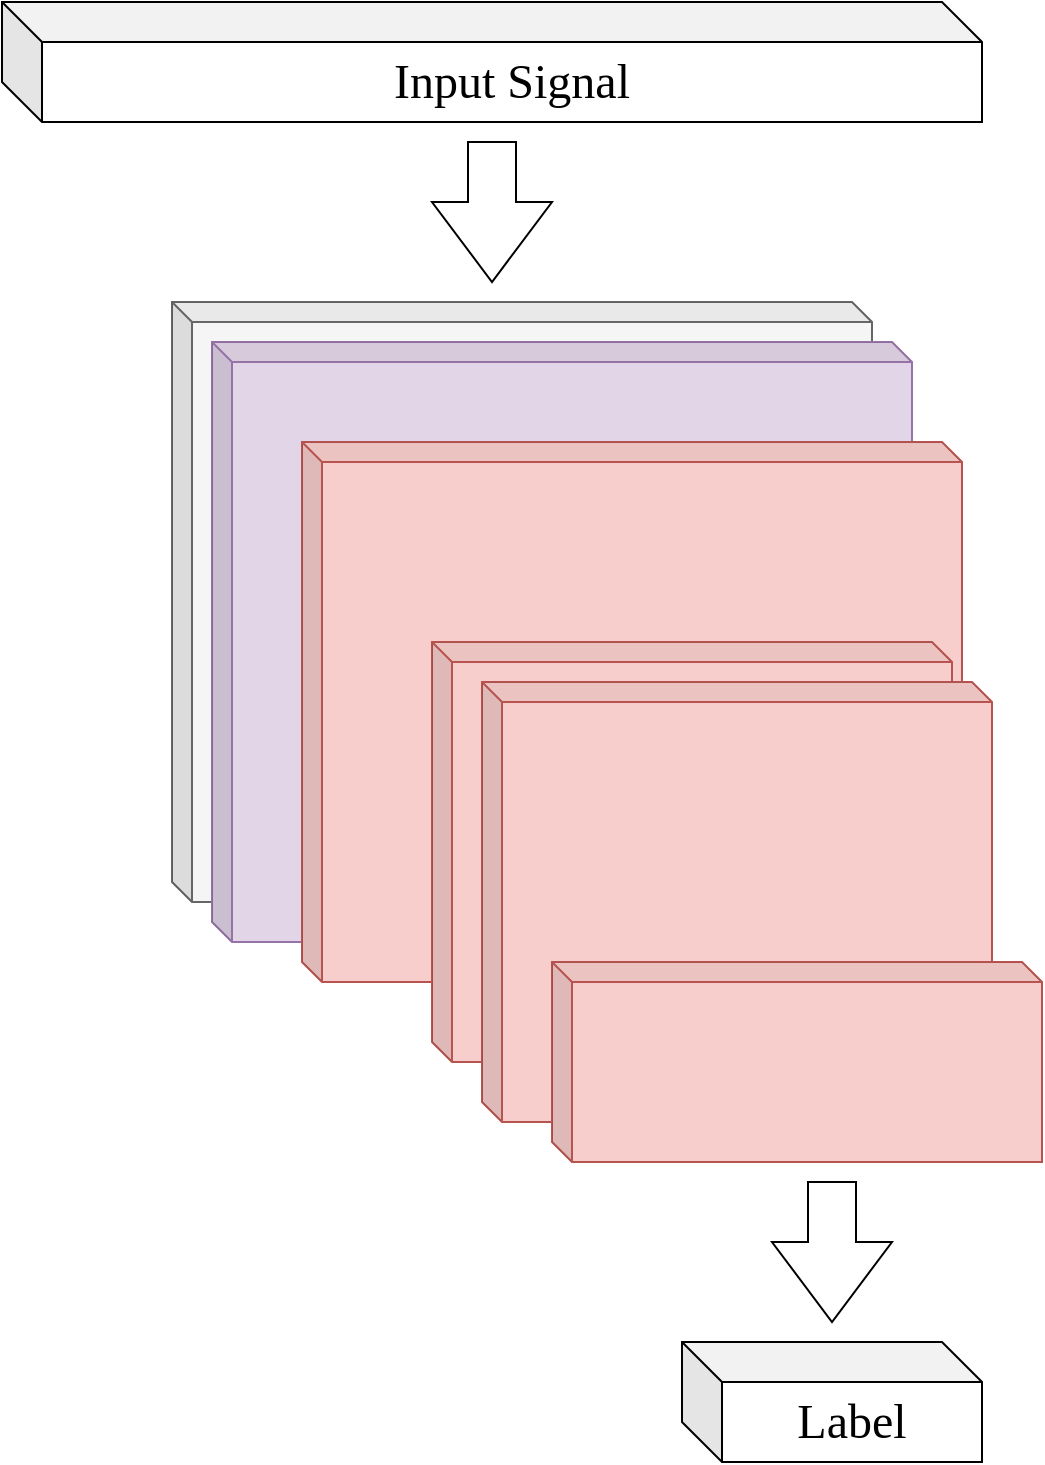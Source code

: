 <mxfile version="15.6.6"><diagram id="INHiX17gvgv9tZZqCgyh" name="Page-1"><mxGraphModel dx="1990" dy="1153" grid="1" gridSize="10" guides="1" tooltips="1" connect="1" arrows="1" fold="1" page="1" pageScale="1" pageWidth="850" pageHeight="1100" math="0" shadow="0"><root><mxCell id="0"/><mxCell id="1" parent="0"/><mxCell id="uWlEpInCetAmP9q7H_Yw-1" value="" style="shape=cube;whiteSpace=wrap;html=1;boundedLbl=1;backgroundOutline=1;darkOpacity=0.05;darkOpacity2=0.1;size=10;fillColor=#f5f5f5;strokeColor=#666666;fontColor=#333333;" parent="1" vertex="1"><mxGeometry x="135" y="210" width="350" height="300" as="geometry"/></mxCell><mxCell id="uWlEpInCetAmP9q7H_Yw-2" value="&lt;font style=&quot;font-size: 24px&quot; face=&quot;Lucida Console&quot;&gt;Input Signal&lt;/font&gt;" style="shape=cube;whiteSpace=wrap;html=1;boundedLbl=1;backgroundOutline=1;darkOpacity=0.05;darkOpacity2=0.1;fontColor=default;strokeColor=default;fillColor=default;size=20;" parent="1" vertex="1"><mxGeometry x="50" y="60" width="490" height="60" as="geometry"/></mxCell><mxCell id="uWlEpInCetAmP9q7H_Yw-3" value="" style="shape=cube;whiteSpace=wrap;html=1;boundedLbl=1;backgroundOutline=1;darkOpacity=0.05;darkOpacity2=0.1;size=10;fillColor=#e1d5e7;strokeColor=#9673a6;fontColor=default;" parent="1" vertex="1"><mxGeometry x="155" y="230" width="350" height="300" as="geometry"/></mxCell><mxCell id="uWlEpInCetAmP9q7H_Yw-11" value="" style="html=1;shadow=0;dashed=0;align=center;verticalAlign=middle;shape=mxgraph.arrows2.arrow;dy=0.6;dx=40;direction=south;notch=0;fontColor=default;strokeColor=default;fillColor=default;" parent="1" vertex="1"><mxGeometry x="265" y="130" width="60" height="70" as="geometry"/></mxCell><mxCell id="SlfpYVHACfYGU0d6OYr7-1" value="" style="shape=cube;whiteSpace=wrap;html=1;boundedLbl=1;backgroundOutline=1;darkOpacity=0.05;darkOpacity2=0.1;size=10;fillColor=#f8cecc;strokeColor=#b85450;fontColor=default;" vertex="1" parent="1"><mxGeometry x="200" y="280" width="330" height="270" as="geometry"/></mxCell><mxCell id="uWlEpInCetAmP9q7H_Yw-18" value="" style="shape=cube;whiteSpace=wrap;html=1;boundedLbl=1;backgroundOutline=1;darkOpacity=0.05;darkOpacity2=0.1;size=10;fillColor=#f8cecc;strokeColor=#b85450;fontColor=default;" parent="1" vertex="1"><mxGeometry x="265" y="380" width="260" height="210" as="geometry"/></mxCell><mxCell id="uWlEpInCetAmP9q7H_Yw-6" value="" style="shape=cube;whiteSpace=wrap;html=1;boundedLbl=1;backgroundOutline=1;darkOpacity=0.05;darkOpacity2=0.1;size=10;fillColor=#f8cecc;strokeColor=#b85450;fontColor=default;" parent="1" vertex="1"><mxGeometry x="290" y="400" width="255" height="220" as="geometry"/></mxCell><mxCell id="uWlEpInCetAmP9q7H_Yw-7" value="&lt;font style=&quot;font-size: 24px&quot; face=&quot;Lucida Console&quot;&gt;Label&lt;br&gt;&lt;/font&gt;" style="shape=cube;whiteSpace=wrap;html=1;boundedLbl=1;backgroundOutline=1;darkOpacity=0.05;darkOpacity2=0.1;fontColor=default;strokeColor=default;fillColor=default;size=20;" parent="1" vertex="1"><mxGeometry x="390" y="730" width="150" height="60" as="geometry"/></mxCell><mxCell id="uWlEpInCetAmP9q7H_Yw-8" value="" style="shape=cube;whiteSpace=wrap;html=1;boundedLbl=1;backgroundOutline=1;darkOpacity=0.05;darkOpacity2=0.1;size=10;fillColor=#f8cecc;strokeColor=#b85450;fontColor=default;" parent="1" vertex="1"><mxGeometry x="325" y="540" width="245" height="100" as="geometry"/></mxCell><mxCell id="uWlEpInCetAmP9q7H_Yw-12" value="" style="html=1;shadow=0;dashed=0;align=center;verticalAlign=middle;shape=mxgraph.arrows2.arrow;dy=0.6;dx=40;direction=south;notch=0;fontColor=default;strokeColor=default;fillColor=default;" parent="1" vertex="1"><mxGeometry x="435" y="650" width="60" height="70" as="geometry"/></mxCell></root></mxGraphModel></diagram></mxfile>